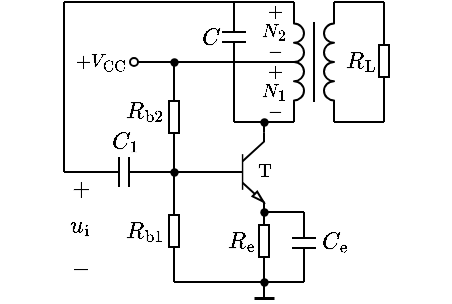 <mxfile version="20.7.4" type="device"><diagram id="LxgpGTEpM2uw6Em7y6WH" name="第 1 页"><mxGraphModel dx="226" dy="188" grid="1" gridSize="5" guides="1" tooltips="1" connect="1" arrows="1" fold="1" page="1" pageScale="1" pageWidth="827" pageHeight="1169" math="1" shadow="0"><root><mxCell id="0"/><mxCell id="1" parent="0"/><mxCell id="xhZ3Qp5s_fJm1hB33Sz4-14" value="" style="endArrow=none;html=1;rounded=0;fontSize=10;startSize=4;endSize=4;exitX=0;exitY=0.5;exitDx=0;exitDy=0;exitPerimeter=0;entryX=0;entryY=0.5;entryDx=0;entryDy=0;entryPerimeter=0;" parent="1" target="xhZ3Qp5s_fJm1hB33Sz4-35" edge="1"><mxGeometry width="50" height="50" relative="1" as="geometry"><mxPoint x="162" y="145" as="sourcePoint"/><mxPoint x="192" y="145" as="targetPoint"/></mxGeometry></mxCell><mxCell id="xhZ3Qp5s_fJm1hB33Sz4-19" value="$$R_{\mathrm{L}}$$" style="text;html=1;resizable=1;autosize=1;align=center;verticalAlign=middle;points=[];fillColor=none;strokeColor=none;rounded=0;fontSize=10;movable=1;rotatable=1;deletable=1;editable=1;connectable=0;allowArrows=0;" parent="1" vertex="1"><mxGeometry x="270" y="80" width="15" height="20" as="geometry"/></mxCell><mxCell id="xhZ3Qp5s_fJm1hB33Sz4-20" value="" style="endArrow=none;html=1;rounded=0;fontSize=10;startSize=4;endSize=4;entryX=1;entryY=0.5;entryDx=0;entryDy=0;entryPerimeter=0;" parent="1" target="xhZ3Qp5s_fJm1hB33Sz4-21" edge="1"><mxGeometry width="50" height="50" relative="1" as="geometry"><mxPoint x="290" y="60" as="sourcePoint"/><mxPoint x="487" y="27.5" as="targetPoint"/></mxGeometry></mxCell><mxCell id="xhZ3Qp5s_fJm1hB33Sz4-21" value="" style="pointerEvents=1;verticalLabelPosition=bottom;shadow=0;dashed=0;align=center;html=1;verticalAlign=top;shape=mxgraph.electrical.resistors.resistor_1;fontSize=10;direction=north;allowArrows=0;" parent="1" vertex="1"><mxGeometry x="287.5" y="77" width="5" height="25" as="geometry"/></mxCell><mxCell id="xhZ3Qp5s_fJm1hB33Sz4-22" value="" style="endArrow=none;html=1;rounded=0;fontSize=10;startSize=4;endSize=4;entryX=1;entryY=0;entryDx=0;entryDy=0;entryPerimeter=0;" parent="1" target="xhZ3Qp5s_fJm1hB33Sz4-35" edge="1"><mxGeometry width="50" height="50" relative="1" as="geometry"><mxPoint x="230" y="120" as="sourcePoint"/><mxPoint x="230" y="108" as="targetPoint"/></mxGeometry></mxCell><mxCell id="xhZ3Qp5s_fJm1hB33Sz4-35" value="" style="verticalLabelPosition=bottom;shadow=0;dashed=0;align=center;html=1;verticalAlign=top;shape=mxgraph.electrical.transistors.npn_transistor_5;fontSize=8;strokeWidth=1;sketch=0;" parent="1" vertex="1"><mxGeometry x="205" y="125" width="25" height="40" as="geometry"/></mxCell><mxCell id="xhZ3Qp5s_fJm1hB33Sz4-36" value="" style="endArrow=none;html=1;rounded=0;fontSize=8;strokeWidth=1;startArrow=none;startFill=0;endFill=0;startSize=4;endSize=4;" parent="1" edge="1"><mxGeometry width="50" height="50" relative="1" as="geometry"><mxPoint x="185" y="200" as="sourcePoint"/><mxPoint x="250" y="200" as="targetPoint"/></mxGeometry></mxCell><mxCell id="xhZ3Qp5s_fJm1hB33Sz4-37" value="" style="endArrow=none;html=1;rounded=0;fontSize=8;strokeWidth=1;exitX=1;exitY=1;exitDx=0;exitDy=0;exitPerimeter=0;entryX=1;entryY=0.5;entryDx=0;entryDy=0;entryPerimeter=0;" parent="1" source="xhZ3Qp5s_fJm1hB33Sz4-35" edge="1" target="AkQqUgtyi2WXm6OcA3mG-7"><mxGeometry width="50" height="50" relative="1" as="geometry"><mxPoint x="280" y="175" as="sourcePoint"/><mxPoint x="245" y="165" as="targetPoint"/></mxGeometry></mxCell><mxCell id="xhZ3Qp5s_fJm1hB33Sz4-38" value="" style="endArrow=none;html=1;rounded=0;fontSize=8;strokeWidth=1;" parent="1" edge="1"><mxGeometry width="50" height="50" relative="1" as="geometry"><mxPoint x="230" y="208" as="sourcePoint"/><mxPoint x="230" y="200" as="targetPoint"/></mxGeometry></mxCell><mxCell id="xhZ3Qp5s_fJm1hB33Sz4-39" value="" style="endArrow=none;html=1;rounded=0;fontSize=8;strokeWidth=1.5;" parent="1" edge="1"><mxGeometry width="50" height="50" relative="1" as="geometry"><mxPoint x="225" y="208" as="sourcePoint"/><mxPoint x="235" y="208" as="targetPoint"/></mxGeometry></mxCell><mxCell id="xhZ3Qp5s_fJm1hB33Sz4-41" value="" style="endArrow=none;html=1;rounded=0;fontSize=6;strokeWidth=1;startArrow=none;startFill=0;endFill=0;startSize=4;endSize=4;" parent="1" edge="1"><mxGeometry width="50" height="50" relative="1" as="geometry"><mxPoint x="215" y="120" as="sourcePoint"/><mxPoint x="245" y="120" as="targetPoint"/></mxGeometry></mxCell><mxCell id="xhZ3Qp5s_fJm1hB33Sz4-42" value="" style="shape=waypoint;sketch=0;fillStyle=solid;size=6;pointerEvents=1;points=[];fillColor=none;resizable=1;rotatable=1;perimeter=centerPerimeter;snapToPoint=1;shadow=0;fontSize=4;strokeWidth=0.1;movable=1;deletable=1;editable=1;connectable=0;allowArrows=0;" parent="1" vertex="1"><mxGeometry x="225" y="115" width="10" height="10" as="geometry"/></mxCell><mxCell id="xhZ3Qp5s_fJm1hB33Sz4-44" value="" style="endArrow=oval;html=1;rounded=0;fontSize=6;startSize=4;endSize=4;strokeWidth=1;endFill=0;" parent="1" edge="1"><mxGeometry width="50" height="50" relative="1" as="geometry"><mxPoint x="245" y="90" as="sourcePoint"/><mxPoint x="165" y="90" as="targetPoint"/></mxGeometry></mxCell><mxCell id="xhZ3Qp5s_fJm1hB33Sz4-54" value="$$+V_{\mathrm{CC}}$$" style="text;html=1;align=center;verticalAlign=middle;resizable=1;points=[];autosize=1;strokeColor=none;fillColor=none;fontSize=8;movable=1;rotatable=1;deletable=1;editable=1;connectable=0;allowArrows=0;" parent="1" vertex="1"><mxGeometry x="130" y="80" width="35" height="20" as="geometry"/></mxCell><mxCell id="xhZ3Qp5s_fJm1hB33Sz4-55" value="$$\mathrm{T}$$" style="text;html=1;align=center;verticalAlign=middle;resizable=1;points=[];autosize=1;strokeColor=none;fillColor=none;fontSize=8;movable=1;rotatable=1;deletable=1;editable=1;connectable=1;" parent="1" vertex="1"><mxGeometry x="220" y="135" width="20" height="20" as="geometry"/></mxCell><mxCell id="xhZ3Qp5s_fJm1hB33Sz4-61" value="" style="endArrow=none;html=1;rounded=0;fontSize=8;startSize=4;endSize=4;strokeWidth=1;entryX=0;entryY=0.5;entryDx=0;entryDy=0;entryPerimeter=0;" parent="1" target="xhZ3Qp5s_fJm1hB33Sz4-64" edge="1"><mxGeometry width="50" height="50" relative="1" as="geometry"><mxPoint x="185" y="145" as="sourcePoint"/><mxPoint x="185" y="120" as="targetPoint"/></mxGeometry></mxCell><mxCell id="xhZ3Qp5s_fJm1hB33Sz4-62" value="" style="shape=waypoint;sketch=0;fillStyle=solid;size=6;pointerEvents=1;points=[];fillColor=none;resizable=1;rotatable=1;perimeter=centerPerimeter;snapToPoint=1;shadow=0;fontSize=6;strokeWidth=0.1;movable=1;deletable=1;editable=1;connectable=0;allowArrows=0;" parent="1" vertex="1"><mxGeometry x="180" y="140" width="10" height="10" as="geometry"/></mxCell><mxCell id="xhZ3Qp5s_fJm1hB33Sz4-63" value="$$R_{\mathrm{b}2}$$" style="text;html=1;resizable=1;autosize=1;align=center;verticalAlign=middle;points=[];fillColor=none;strokeColor=none;rounded=0;fontSize=10;movable=1;rotatable=1;deletable=1;editable=1;connectable=0;allowArrows=0;" parent="1" vertex="1"><mxGeometry x="160" y="105" width="20" height="20" as="geometry"/></mxCell><mxCell id="xhZ3Qp5s_fJm1hB33Sz4-64" value="" style="pointerEvents=1;verticalLabelPosition=bottom;shadow=0;dashed=0;align=center;html=1;verticalAlign=top;shape=mxgraph.electrical.resistors.resistor_1;fontSize=10;direction=north;allowArrows=0;" parent="1" vertex="1"><mxGeometry x="182.5" y="105" width="5" height="25" as="geometry"/></mxCell><mxCell id="xhZ3Qp5s_fJm1hB33Sz4-65" value="" style="endArrow=none;html=1;rounded=0;fontSize=8;startSize=4;endSize=4;strokeWidth=1;exitX=1;exitY=0.5;exitDx=0;exitDy=0;exitPerimeter=0;" parent="1" source="xhZ3Qp5s_fJm1hB33Sz4-64" edge="1"><mxGeometry width="50" height="50" relative="1" as="geometry"><mxPoint x="220" y="90" as="sourcePoint"/><mxPoint x="185" y="90" as="targetPoint"/></mxGeometry></mxCell><mxCell id="AkQqUgtyi2WXm6OcA3mG-1" value="$$R_{\mathrm{b}1}$$" style="text;html=1;resizable=1;autosize=1;align=center;verticalAlign=middle;points=[];fillColor=none;strokeColor=none;rounded=0;fontSize=10;movable=1;rotatable=1;deletable=1;editable=1;connectable=0;allowArrows=0;" vertex="1" parent="1"><mxGeometry x="160" y="165" width="20" height="20" as="geometry"/></mxCell><mxCell id="AkQqUgtyi2WXm6OcA3mG-2" value="" style="pointerEvents=1;verticalLabelPosition=bottom;shadow=0;dashed=0;align=center;html=1;verticalAlign=top;shape=mxgraph.electrical.resistors.resistor_1;fontSize=10;direction=north;allowArrows=0;" vertex="1" parent="1"><mxGeometry x="182.5" y="162" width="5" height="25" as="geometry"/></mxCell><mxCell id="AkQqUgtyi2WXm6OcA3mG-3" value="" style="endArrow=none;html=1;rounded=0;exitX=1;exitY=0.5;exitDx=0;exitDy=0;exitPerimeter=0;" edge="1" parent="1" source="AkQqUgtyi2WXm6OcA3mG-2"><mxGeometry width="50" height="50" relative="1" as="geometry"><mxPoint x="155" y="240" as="sourcePoint"/><mxPoint x="185" y="145" as="targetPoint"/></mxGeometry></mxCell><mxCell id="AkQqUgtyi2WXm6OcA3mG-5" value="" style="endArrow=none;html=1;rounded=0;entryX=0;entryY=0.5;entryDx=0;entryDy=0;entryPerimeter=0;" edge="1" parent="1" target="AkQqUgtyi2WXm6OcA3mG-2"><mxGeometry width="50" height="50" relative="1" as="geometry"><mxPoint x="185" y="200" as="sourcePoint"/><mxPoint x="210" y="200" as="targetPoint"/></mxGeometry></mxCell><mxCell id="AkQqUgtyi2WXm6OcA3mG-6" value="$$R_{\mathrm{e}}$$" style="text;html=1;resizable=1;autosize=1;align=center;verticalAlign=middle;points=[];fillColor=none;strokeColor=none;rounded=0;fontSize=10;movable=1;rotatable=1;deletable=1;editable=1;connectable=0;allowArrows=0;" vertex="1" parent="1"><mxGeometry x="210" y="170" width="15" height="20" as="geometry"/></mxCell><mxCell id="AkQqUgtyi2WXm6OcA3mG-7" value="" style="pointerEvents=1;verticalLabelPosition=bottom;shadow=0;dashed=0;align=center;html=1;verticalAlign=top;shape=mxgraph.electrical.resistors.resistor_1;fontSize=10;direction=north;allowArrows=0;" vertex="1" parent="1"><mxGeometry x="227.5" y="167" width="5" height="25" as="geometry"/></mxCell><mxCell id="AkQqUgtyi2WXm6OcA3mG-8" value="" style="endArrow=none;html=1;rounded=0;entryX=0;entryY=0.5;entryDx=0;entryDy=0;entryPerimeter=0;" edge="1" parent="1" target="AkQqUgtyi2WXm6OcA3mG-7"><mxGeometry width="50" height="50" relative="1" as="geometry"><mxPoint x="230" y="200" as="sourcePoint"/><mxPoint x="230" y="220" as="targetPoint"/></mxGeometry></mxCell><mxCell id="AkQqUgtyi2WXm6OcA3mG-10" value="" style="endArrow=none;html=1;rounded=0;" edge="1" parent="1"><mxGeometry width="50" height="50" relative="1" as="geometry"><mxPoint x="250" y="200" as="sourcePoint"/><mxPoint x="250" y="183" as="targetPoint"/></mxGeometry></mxCell><mxCell id="AkQqUgtyi2WXm6OcA3mG-11" value="" style="endArrow=none;html=1;rounded=0;" edge="1" parent="1"><mxGeometry width="50" height="50" relative="1" as="geometry"><mxPoint x="244" y="183" as="sourcePoint"/><mxPoint x="256" y="183" as="targetPoint"/></mxGeometry></mxCell><mxCell id="AkQqUgtyi2WXm6OcA3mG-12" value="" style="endArrow=none;html=1;rounded=0;" edge="1" parent="1"><mxGeometry width="50" height="50" relative="1" as="geometry"><mxPoint x="244" y="178" as="sourcePoint"/><mxPoint x="256" y="178" as="targetPoint"/></mxGeometry></mxCell><mxCell id="AkQqUgtyi2WXm6OcA3mG-13" value="" style="endArrow=none;html=1;rounded=0;" edge="1" parent="1"><mxGeometry width="50" height="50" relative="1" as="geometry"><mxPoint x="250" y="178" as="sourcePoint"/><mxPoint x="250" y="165" as="targetPoint"/></mxGeometry></mxCell><mxCell id="AkQqUgtyi2WXm6OcA3mG-14" value="" style="endArrow=none;html=1;rounded=0;" edge="1" parent="1"><mxGeometry width="50" height="50" relative="1" as="geometry"><mxPoint x="230" y="165" as="sourcePoint"/><mxPoint x="250" y="165" as="targetPoint"/></mxGeometry></mxCell><mxCell id="AkQqUgtyi2WXm6OcA3mG-15" value="$$C_{\mathrm{e}}$$" style="text;html=1;resizable=1;autosize=1;align=center;verticalAlign=middle;points=[];fillColor=none;strokeColor=none;rounded=0;fontSize=10;movable=1;rotatable=1;deletable=1;editable=1;connectable=0;allowArrows=0;" vertex="1" parent="1"><mxGeometry x="255" y="170" width="20" height="19" as="geometry"/></mxCell><mxCell id="AkQqUgtyi2WXm6OcA3mG-33" value="" style="pointerEvents=1;verticalLabelPosition=bottom;shadow=0;dashed=0;align=center;html=1;verticalAlign=top;shape=mxgraph.electrical.inductors.inductor_3;direction=south;deletable=1;fixDash=0;snapToPoint=0;comic=0;sketch=0;strokeWidth=1;allowArrows=0;connectable=0;" vertex="1" parent="1"><mxGeometry x="245" y="60" width="5" height="60" as="geometry"/></mxCell><mxCell id="AkQqUgtyi2WXm6OcA3mG-38" value="" style="shape=waypoint;sketch=0;fillStyle=solid;size=6;pointerEvents=1;points=[];fillColor=none;resizable=1;rotatable=1;perimeter=centerPerimeter;snapToPoint=1;shadow=0;fontSize=4;strokeWidth=0.1;movable=1;deletable=1;editable=1;connectable=0;allowArrows=0;" vertex="1" parent="1"><mxGeometry x="225" y="160" width="10" height="10" as="geometry"/></mxCell><mxCell id="AkQqUgtyi2WXm6OcA3mG-39" value="" style="shape=waypoint;sketch=0;fillStyle=solid;size=6;pointerEvents=1;points=[];fillColor=none;resizable=1;rotatable=1;perimeter=centerPerimeter;snapToPoint=1;shadow=0;fontSize=4;strokeWidth=0.1;movable=1;deletable=1;editable=1;connectable=0;allowArrows=0;" vertex="1" parent="1"><mxGeometry x="225" y="195" width="10" height="10" as="geometry"/></mxCell><mxCell id="AkQqUgtyi2WXm6OcA3mG-43" value="" style="pointerEvents=1;verticalLabelPosition=bottom;shadow=0;dashed=0;align=center;html=1;verticalAlign=top;shape=mxgraph.electrical.capacitors.capacitor_1;direction=west;connectable=0;recursiveResize=1;allowArrows=0;" vertex="1" parent="1"><mxGeometry x="135" y="137.5" width="50" height="15" as="geometry"/></mxCell><mxCell id="AkQqUgtyi2WXm6OcA3mG-44" value="" style="endArrow=none;html=1;rounded=0;fontSize=4;" edge="1" parent="1"><mxGeometry width="50" height="50" relative="1" as="geometry"><mxPoint x="130" y="145" as="sourcePoint"/><mxPoint x="135" y="145" as="targetPoint"/></mxGeometry></mxCell><mxCell id="AkQqUgtyi2WXm6OcA3mG-47" value="$$u_\mathrm{i}$$" style="text;html=1;align=center;verticalAlign=middle;resizable=1;points=[];autosize=1;strokeColor=none;fillColor=none;fontSize=10;movable=1;rotatable=1;deletable=1;editable=1;connectable=0;" vertex="1" parent="1"><mxGeometry x="130" y="162" width="15" height="20" as="geometry"/></mxCell><mxCell id="AkQqUgtyi2WXm6OcA3mG-48" value="$$+$$" style="text;html=1;align=center;verticalAlign=middle;resizable=1;points=[];autosize=1;strokeColor=none;fillColor=none;fontSize=10;movable=1;rotatable=1;deletable=1;editable=1;connectable=0;" vertex="1" parent="1"><mxGeometry x="130" y="145" width="15" height="15" as="geometry"/></mxCell><mxCell id="AkQqUgtyi2WXm6OcA3mG-49" value="$$-$$" style="text;html=1;align=center;verticalAlign=middle;resizable=1;points=[];autosize=1;strokeColor=none;fillColor=none;fontSize=10;movable=1;rotatable=1;deletable=1;editable=1;connectable=0;" vertex="1" parent="1"><mxGeometry x="130" y="185" width="15" height="15" as="geometry"/></mxCell><mxCell id="AkQqUgtyi2WXm6OcA3mG-50" value="$$C_{1}$$" style="text;html=1;resizable=1;autosize=1;align=center;verticalAlign=middle;points=[];fillColor=none;strokeColor=none;rounded=0;fontSize=10;movable=1;rotatable=1;deletable=1;editable=1;connectable=0;allowArrows=0;" vertex="1" parent="1"><mxGeometry x="150" y="120" width="20" height="20" as="geometry"/></mxCell><mxCell id="AkQqUgtyi2WXm6OcA3mG-52" value="" style="shape=waypoint;sketch=0;fillStyle=solid;size=6;pointerEvents=1;points=[];fillColor=none;resizable=1;rotatable=1;perimeter=centerPerimeter;snapToPoint=1;shadow=0;fontSize=4;strokeWidth=0.1;movable=1;deletable=1;editable=1;connectable=0;allowArrows=0;" vertex="1" parent="1"><mxGeometry x="180" y="85" width="10" height="10" as="geometry"/></mxCell><mxCell id="AkQqUgtyi2WXm6OcA3mG-53" value="" style="endArrow=none;html=1;fontFamily=Helvetica;fontSize=11;fontColor=default;align=center;strokeColor=default;" edge="1" parent="1"><mxGeometry width="50" height="50" relative="1" as="geometry"><mxPoint x="209" y="80" as="sourcePoint"/><mxPoint x="221" y="80" as="targetPoint"/></mxGeometry></mxCell><mxCell id="AkQqUgtyi2WXm6OcA3mG-54" value="" style="endArrow=none;html=1;rounded=0;" edge="1" parent="1"><mxGeometry width="50" height="50" relative="1" as="geometry"><mxPoint x="209" y="75" as="sourcePoint"/><mxPoint x="221" y="75" as="targetPoint"/></mxGeometry></mxCell><mxCell id="AkQqUgtyi2WXm6OcA3mG-55" value="" style="endArrow=none;html=1;rounded=0;" edge="1" parent="1"><mxGeometry width="50" height="50" relative="1" as="geometry"><mxPoint x="215" y="75" as="sourcePoint"/><mxPoint x="215" y="60" as="targetPoint"/></mxGeometry></mxCell><mxCell id="AkQqUgtyi2WXm6OcA3mG-56" value="$$C$$" style="text;html=1;resizable=1;autosize=1;align=center;verticalAlign=middle;points=[];fillColor=none;strokeColor=none;rounded=0;fontSize=10;movable=1;rotatable=1;deletable=1;editable=1;connectable=0;allowArrows=0;" vertex="1" parent="1"><mxGeometry x="195" y="70" width="15" height="15" as="geometry"/></mxCell><mxCell id="AkQqUgtyi2WXm6OcA3mG-57" value="" style="endArrow=none;html=1;rounded=0;fontSize=10;" edge="1" parent="1"><mxGeometry width="50" height="50" relative="1" as="geometry"><mxPoint x="215" y="120" as="sourcePoint"/><mxPoint x="215" y="80" as="targetPoint"/></mxGeometry></mxCell><mxCell id="AkQqUgtyi2WXm6OcA3mG-58" value="" style="endArrow=none;html=1;rounded=0;fontSize=10;" edge="1" parent="1"><mxGeometry width="50" height="50" relative="1" as="geometry"><mxPoint x="130" y="60" as="sourcePoint"/><mxPoint x="245" y="60" as="targetPoint"/></mxGeometry></mxCell><mxCell id="AkQqUgtyi2WXm6OcA3mG-59" value="" style="endArrow=none;html=1;rounded=0;fontSize=10;" edge="1" parent="1"><mxGeometry width="50" height="50" relative="1" as="geometry"><mxPoint x="255" y="110" as="sourcePoint"/><mxPoint x="255" y="70" as="targetPoint"/></mxGeometry></mxCell><mxCell id="AkQqUgtyi2WXm6OcA3mG-60" value="" style="pointerEvents=1;verticalLabelPosition=bottom;shadow=0;dashed=0;align=center;html=1;verticalAlign=top;shape=mxgraph.electrical.inductors.inductor_3;direction=north;deletable=1;fixDash=0;snapToPoint=0;comic=0;sketch=0;strokeWidth=1;allowArrows=0;connectable=0;" vertex="1" parent="1"><mxGeometry x="260" y="60" width="5" height="60" as="geometry"/></mxCell><mxCell id="AkQqUgtyi2WXm6OcA3mG-61" value="" style="endArrow=none;html=1;rounded=0;fontSize=10;" edge="1" parent="1"><mxGeometry width="50" height="50" relative="1" as="geometry"><mxPoint x="265" y="60" as="sourcePoint"/><mxPoint x="290" y="60" as="targetPoint"/></mxGeometry></mxCell><mxCell id="AkQqUgtyi2WXm6OcA3mG-63" value="" style="endArrow=none;html=1;rounded=0;fontSize=10;" edge="1" parent="1"><mxGeometry width="50" height="50" relative="1" as="geometry"><mxPoint x="265" y="120" as="sourcePoint"/><mxPoint x="290" y="120" as="targetPoint"/></mxGeometry></mxCell><mxCell id="AkQqUgtyi2WXm6OcA3mG-64" value="" style="endArrow=none;html=1;rounded=0;fontSize=10;entryX=0;entryY=0.5;entryDx=0;entryDy=0;entryPerimeter=0;" edge="1" parent="1" target="xhZ3Qp5s_fJm1hB33Sz4-21"><mxGeometry width="50" height="50" relative="1" as="geometry"><mxPoint x="290" y="120" as="sourcePoint"/><mxPoint x="340" y="95" as="targetPoint"/></mxGeometry></mxCell><mxCell id="AkQqUgtyi2WXm6OcA3mG-65" value="$$N_2$$" style="text;html=1;resizable=1;autosize=1;align=center;verticalAlign=middle;points=[];fillColor=none;strokeColor=none;rounded=0;fontSize=8;movable=1;rotatable=1;deletable=1;editable=1;connectable=0;allowArrows=0;" vertex="1" parent="1"><mxGeometry x="225" y="65" width="20" height="20" as="geometry"/></mxCell><mxCell id="AkQqUgtyi2WXm6OcA3mG-66" value="$$N_1$$" style="text;html=1;resizable=1;autosize=1;align=center;verticalAlign=middle;points=[];fillColor=none;strokeColor=none;rounded=0;fontSize=8;movable=1;rotatable=1;deletable=1;editable=1;connectable=0;allowArrows=0;" vertex="1" parent="1"><mxGeometry x="225" y="95" width="20" height="20" as="geometry"/></mxCell><mxCell id="AkQqUgtyi2WXm6OcA3mG-68" value="$$+$$" style="text;html=1;align=center;verticalAlign=middle;resizable=1;points=[];autosize=1;strokeColor=none;fillColor=none;fontSize=8;movable=1;rotatable=1;deletable=1;editable=1;connectable=0;" vertex="1" parent="1"><mxGeometry x="230" y="60" width="10" height="10" as="geometry"/></mxCell><mxCell id="AkQqUgtyi2WXm6OcA3mG-69" value="$$-$$" style="text;html=1;align=center;verticalAlign=middle;resizable=1;points=[];autosize=1;strokeColor=none;fillColor=none;fontSize=8;movable=1;rotatable=1;deletable=1;editable=1;connectable=0;" vertex="1" parent="1"><mxGeometry x="230" y="80" width="10" height="10" as="geometry"/></mxCell><mxCell id="AkQqUgtyi2WXm6OcA3mG-70" value="$$-$$" style="text;html=1;align=center;verticalAlign=middle;resizable=1;points=[];autosize=1;strokeColor=none;fillColor=none;fontSize=8;movable=1;rotatable=1;deletable=1;editable=1;connectable=0;" vertex="1" parent="1"><mxGeometry x="230" y="110" width="10" height="10" as="geometry"/></mxCell><mxCell id="AkQqUgtyi2WXm6OcA3mG-71" value="$$+$$" style="text;html=1;align=center;verticalAlign=middle;resizable=1;points=[];autosize=1;strokeColor=none;fillColor=none;fontSize=8;movable=1;rotatable=1;deletable=1;editable=1;connectable=0;" vertex="1" parent="1"><mxGeometry x="230" y="90" width="10" height="10" as="geometry"/></mxCell><mxCell id="AkQqUgtyi2WXm6OcA3mG-72" value="" style="endArrow=none;html=1;rounded=0;fontSize=8;" edge="1" parent="1"><mxGeometry width="50" height="50" relative="1" as="geometry"><mxPoint x="130" y="145" as="sourcePoint"/><mxPoint x="130" y="60" as="targetPoint"/></mxGeometry></mxCell></root></mxGraphModel></diagram></mxfile>